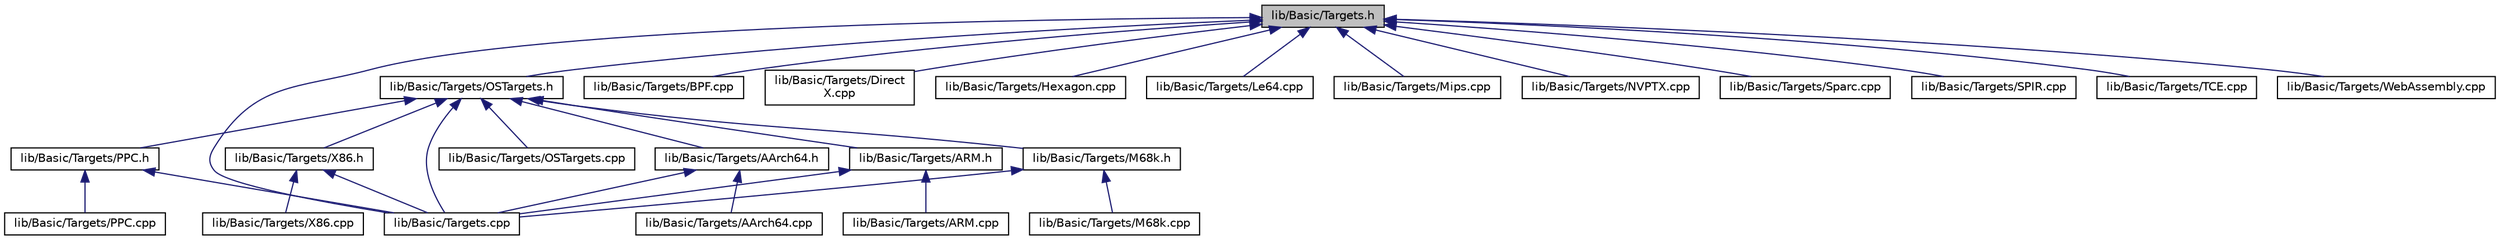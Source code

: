 digraph "lib/Basic/Targets.h"
{
 // LATEX_PDF_SIZE
  bgcolor="transparent";
  edge [fontname="Helvetica",fontsize="10",labelfontname="Helvetica",labelfontsize="10"];
  node [fontname="Helvetica",fontsize="10",shape=record];
  Node1 [label="lib/Basic/Targets.h",height=0.2,width=0.4,color="black", fillcolor="grey75", style="filled", fontcolor="black",tooltip=" "];
  Node1 -> Node2 [dir="back",color="midnightblue",fontsize="10",style="solid",fontname="Helvetica"];
  Node2 [label="lib/Basic/Targets/OSTargets.h",height=0.2,width=0.4,color="black",URL="$OSTargets_8h.html",tooltip=" "];
  Node2 -> Node3 [dir="back",color="midnightblue",fontsize="10",style="solid",fontname="Helvetica"];
  Node3 [label="lib/Basic/Targets/AArch64.h",height=0.2,width=0.4,color="black",URL="$Basic_2Targets_2AArch64_8h.html",tooltip=" "];
  Node3 -> Node4 [dir="back",color="midnightblue",fontsize="10",style="solid",fontname="Helvetica"];
  Node4 [label="lib/Basic/Targets/AArch64.cpp",height=0.2,width=0.4,color="black",URL="$Basic_2Targets_2AArch64_8cpp.html",tooltip=" "];
  Node3 -> Node5 [dir="back",color="midnightblue",fontsize="10",style="solid",fontname="Helvetica"];
  Node5 [label="lib/Basic/Targets.cpp",height=0.2,width=0.4,color="black",URL="$Targets_8cpp.html",tooltip=" "];
  Node2 -> Node6 [dir="back",color="midnightblue",fontsize="10",style="solid",fontname="Helvetica"];
  Node6 [label="lib/Basic/Targets/ARM.h",height=0.2,width=0.4,color="black",URL="$Basic_2Targets_2ARM_8h.html",tooltip=" "];
  Node6 -> Node7 [dir="back",color="midnightblue",fontsize="10",style="solid",fontname="Helvetica"];
  Node7 [label="lib/Basic/Targets/ARM.cpp",height=0.2,width=0.4,color="black",URL="$Basic_2Targets_2ARM_8cpp.html",tooltip=" "];
  Node6 -> Node5 [dir="back",color="midnightblue",fontsize="10",style="solid",fontname="Helvetica"];
  Node2 -> Node8 [dir="back",color="midnightblue",fontsize="10",style="solid",fontname="Helvetica"];
  Node8 [label="lib/Basic/Targets/M68k.h",height=0.2,width=0.4,color="black",URL="$Basic_2Targets_2M68k_8h.html",tooltip=" "];
  Node8 -> Node9 [dir="back",color="midnightblue",fontsize="10",style="solid",fontname="Helvetica"];
  Node9 [label="lib/Basic/Targets/M68k.cpp",height=0.2,width=0.4,color="black",URL="$Basic_2Targets_2M68k_8cpp.html",tooltip=" "];
  Node8 -> Node5 [dir="back",color="midnightblue",fontsize="10",style="solid",fontname="Helvetica"];
  Node2 -> Node10 [dir="back",color="midnightblue",fontsize="10",style="solid",fontname="Helvetica"];
  Node10 [label="lib/Basic/Targets/OSTargets.cpp",height=0.2,width=0.4,color="black",URL="$OSTargets_8cpp.html",tooltip=" "];
  Node2 -> Node11 [dir="back",color="midnightblue",fontsize="10",style="solid",fontname="Helvetica"];
  Node11 [label="lib/Basic/Targets/PPC.h",height=0.2,width=0.4,color="black",URL="$Basic_2Targets_2PPC_8h.html",tooltip=" "];
  Node11 -> Node12 [dir="back",color="midnightblue",fontsize="10",style="solid",fontname="Helvetica"];
  Node12 [label="lib/Basic/Targets/PPC.cpp",height=0.2,width=0.4,color="black",URL="$Basic_2Targets_2PPC_8cpp.html",tooltip=" "];
  Node11 -> Node5 [dir="back",color="midnightblue",fontsize="10",style="solid",fontname="Helvetica"];
  Node2 -> Node13 [dir="back",color="midnightblue",fontsize="10",style="solid",fontname="Helvetica"];
  Node13 [label="lib/Basic/Targets/X86.h",height=0.2,width=0.4,color="black",URL="$Basic_2Targets_2X86_8h.html",tooltip=" "];
  Node13 -> Node14 [dir="back",color="midnightblue",fontsize="10",style="solid",fontname="Helvetica"];
  Node14 [label="lib/Basic/Targets/X86.cpp",height=0.2,width=0.4,color="black",URL="$Basic_2Targets_2X86_8cpp.html",tooltip=" "];
  Node13 -> Node5 [dir="back",color="midnightblue",fontsize="10",style="solid",fontname="Helvetica"];
  Node2 -> Node5 [dir="back",color="midnightblue",fontsize="10",style="solid",fontname="Helvetica"];
  Node1 -> Node15 [dir="back",color="midnightblue",fontsize="10",style="solid",fontname="Helvetica"];
  Node15 [label="lib/Basic/Targets/BPF.cpp",height=0.2,width=0.4,color="black",URL="$BPF_8cpp.html",tooltip=" "];
  Node1 -> Node16 [dir="back",color="midnightblue",fontsize="10",style="solid",fontname="Helvetica"];
  Node16 [label="lib/Basic/Targets/Direct\lX.cpp",height=0.2,width=0.4,color="black",URL="$DirectX_8cpp.html",tooltip=" "];
  Node1 -> Node17 [dir="back",color="midnightblue",fontsize="10",style="solid",fontname="Helvetica"];
  Node17 [label="lib/Basic/Targets/Hexagon.cpp",height=0.2,width=0.4,color="black",URL="$Basic_2Targets_2Hexagon_8cpp.html",tooltip=" "];
  Node1 -> Node18 [dir="back",color="midnightblue",fontsize="10",style="solid",fontname="Helvetica"];
  Node18 [label="lib/Basic/Targets/Le64.cpp",height=0.2,width=0.4,color="black",URL="$Le64_8cpp.html",tooltip=" "];
  Node1 -> Node19 [dir="back",color="midnightblue",fontsize="10",style="solid",fontname="Helvetica"];
  Node19 [label="lib/Basic/Targets/Mips.cpp",height=0.2,width=0.4,color="black",URL="$Basic_2Targets_2Mips_8cpp.html",tooltip=" "];
  Node1 -> Node20 [dir="back",color="midnightblue",fontsize="10",style="solid",fontname="Helvetica"];
  Node20 [label="lib/Basic/Targets/NVPTX.cpp",height=0.2,width=0.4,color="black",URL="$NVPTX_8cpp.html",tooltip=" "];
  Node1 -> Node21 [dir="back",color="midnightblue",fontsize="10",style="solid",fontname="Helvetica"];
  Node21 [label="lib/Basic/Targets/Sparc.cpp",height=0.2,width=0.4,color="black",URL="$Basic_2Targets_2Sparc_8cpp.html",tooltip=" "];
  Node1 -> Node22 [dir="back",color="midnightblue",fontsize="10",style="solid",fontname="Helvetica"];
  Node22 [label="lib/Basic/Targets/SPIR.cpp",height=0.2,width=0.4,color="black",URL="$SPIR_8cpp.html",tooltip=" "];
  Node1 -> Node23 [dir="back",color="midnightblue",fontsize="10",style="solid",fontname="Helvetica"];
  Node23 [label="lib/Basic/Targets/TCE.cpp",height=0.2,width=0.4,color="black",URL="$Basic_2Targets_2TCE_8cpp.html",tooltip=" "];
  Node1 -> Node24 [dir="back",color="midnightblue",fontsize="10",style="solid",fontname="Helvetica"];
  Node24 [label="lib/Basic/Targets/WebAssembly.cpp",height=0.2,width=0.4,color="black",URL="$Basic_2Targets_2WebAssembly_8cpp.html",tooltip=" "];
  Node1 -> Node5 [dir="back",color="midnightblue",fontsize="10",style="solid",fontname="Helvetica"];
}
